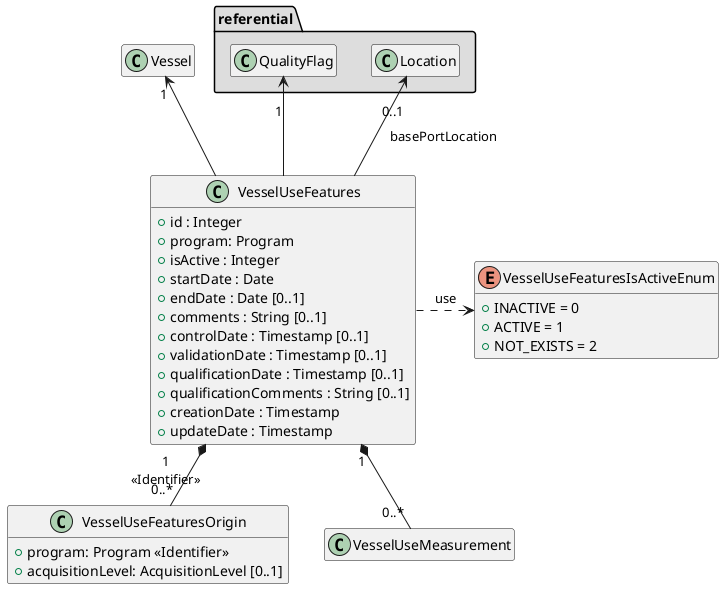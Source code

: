 @startuml
hide empty members

class VesselUseFeatures {
    +id : Integer
    +program: Program
    +isActive : Integer
    +startDate : Date
    +endDate : Date [0..1]
    +comments : String [0..1]
    +controlDate : Timestamp [0..1]
    +validationDate : Timestamp [0..1]
    +qualificationDate : Timestamp [0..1]
    +qualificationComments : String [0..1]
    +creationDate : Timestamp
    +updateDate : Timestamp
}
class VesselUseFeaturesOrigin {
    +program: Program <<Identifier>>
    +acquisitionLevel: AcquisitionLevel [0..1]
}
enum VesselUseFeaturesIsActiveEnum {
    +INACTIVE = 0
    +ACTIVE = 1
    +NOT_EXISTS = 2
}

VesselUseFeatures  .right.> VesselUseFeaturesIsActiveEnum: "use"

VesselUseFeatures -up-> "1" Vessel

VesselUseFeatures "1\n<<Identifier>>" *-down- "0..*" VesselUseFeaturesOrigin
VesselUseFeatures "1" *-down- "0..*" VesselUseMeasurement

package "referential" #DDDDDD {
    VesselUseFeatures -up-> "\n0..1" Location: "\nbasePortLocation"
    VesselUseFeatures -up-> "\n1" QualityFlag
}

@enduml
